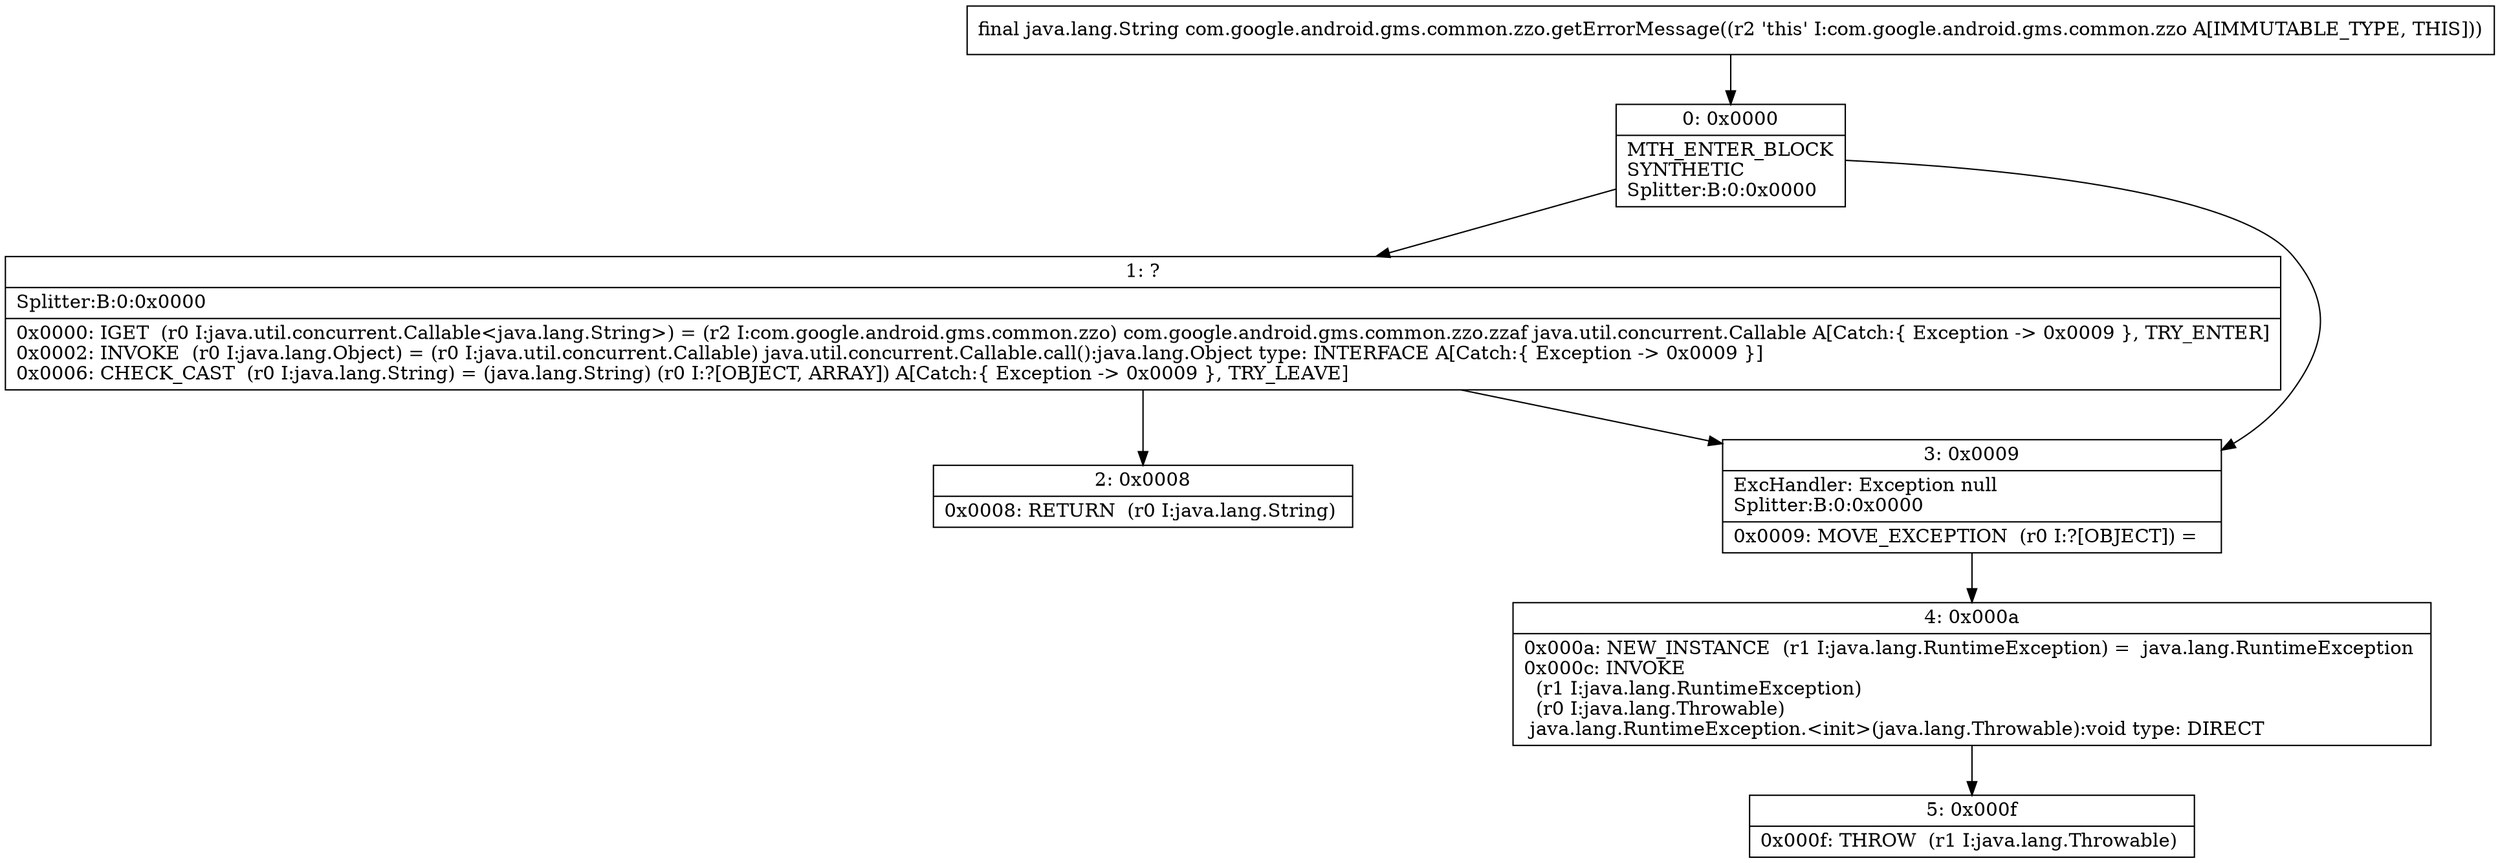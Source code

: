 digraph "CFG forcom.google.android.gms.common.zzo.getErrorMessage()Ljava\/lang\/String;" {
Node_0 [shape=record,label="{0\:\ 0x0000|MTH_ENTER_BLOCK\lSYNTHETIC\lSplitter:B:0:0x0000\l}"];
Node_1 [shape=record,label="{1\:\ ?|Splitter:B:0:0x0000\l|0x0000: IGET  (r0 I:java.util.concurrent.Callable\<java.lang.String\>) = (r2 I:com.google.android.gms.common.zzo) com.google.android.gms.common.zzo.zzaf java.util.concurrent.Callable A[Catch:\{ Exception \-\> 0x0009 \}, TRY_ENTER]\l0x0002: INVOKE  (r0 I:java.lang.Object) = (r0 I:java.util.concurrent.Callable) java.util.concurrent.Callable.call():java.lang.Object type: INTERFACE A[Catch:\{ Exception \-\> 0x0009 \}]\l0x0006: CHECK_CAST  (r0 I:java.lang.String) = (java.lang.String) (r0 I:?[OBJECT, ARRAY]) A[Catch:\{ Exception \-\> 0x0009 \}, TRY_LEAVE]\l}"];
Node_2 [shape=record,label="{2\:\ 0x0008|0x0008: RETURN  (r0 I:java.lang.String) \l}"];
Node_3 [shape=record,label="{3\:\ 0x0009|ExcHandler: Exception null\lSplitter:B:0:0x0000\l|0x0009: MOVE_EXCEPTION  (r0 I:?[OBJECT]) =  \l}"];
Node_4 [shape=record,label="{4\:\ 0x000a|0x000a: NEW_INSTANCE  (r1 I:java.lang.RuntimeException) =  java.lang.RuntimeException \l0x000c: INVOKE  \l  (r1 I:java.lang.RuntimeException)\l  (r0 I:java.lang.Throwable)\l java.lang.RuntimeException.\<init\>(java.lang.Throwable):void type: DIRECT \l}"];
Node_5 [shape=record,label="{5\:\ 0x000f|0x000f: THROW  (r1 I:java.lang.Throwable) \l}"];
MethodNode[shape=record,label="{final java.lang.String com.google.android.gms.common.zzo.getErrorMessage((r2 'this' I:com.google.android.gms.common.zzo A[IMMUTABLE_TYPE, THIS])) }"];
MethodNode -> Node_0;
Node_0 -> Node_1;
Node_0 -> Node_3;
Node_1 -> Node_2;
Node_1 -> Node_3;
Node_3 -> Node_4;
Node_4 -> Node_5;
}

